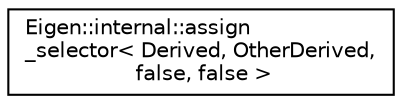 digraph "Graphical Class Hierarchy"
{
  edge [fontname="Helvetica",fontsize="10",labelfontname="Helvetica",labelfontsize="10"];
  node [fontname="Helvetica",fontsize="10",shape=record];
  rankdir="LR";
  Node1 [label="Eigen::internal::assign\l_selector\< Derived, OtherDerived,\l false, false \>",height=0.2,width=0.4,color="black", fillcolor="white", style="filled",URL="$struct_eigen_1_1internal_1_1assign__selector_3_01_derived_00_01_other_derived_00_01false_00_01false_01_4.html"];
}
